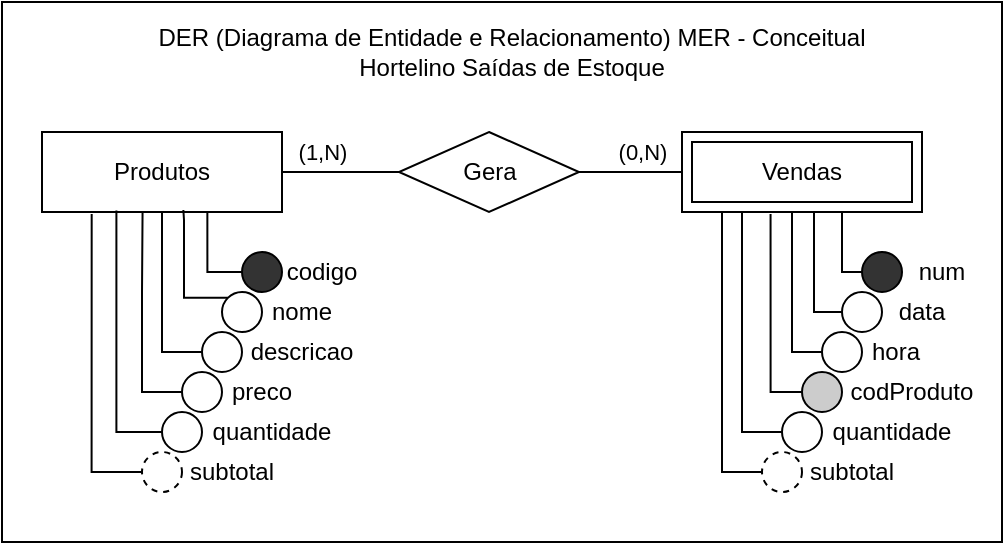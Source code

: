 <mxfile version="13.7.4" type="device"><diagram id="v44lsR_Y1aNb5DeJMWYT" name="Page-1"><mxGraphModel dx="868" dy="401" grid="1" gridSize="10" guides="1" tooltips="1" connect="1" arrows="1" fold="1" page="1" pageScale="1" pageWidth="827" pageHeight="1169" math="0" shadow="0"><root><mxCell id="0"/><mxCell id="1" parent="0"/><mxCell id="qXpaneN3kRDseFLkuvS8-3" value="" style="rounded=0;whiteSpace=wrap;html=1;" parent="1" vertex="1"><mxGeometry x="170" y="45" width="500" height="270" as="geometry"/></mxCell><mxCell id="MELTgjsOjtVRk6DPltyp-1" value="Produtos" style="rounded=0;whiteSpace=wrap;html=1;" parent="1" vertex="1"><mxGeometry x="190" y="110" width="120" height="40" as="geometry"/></mxCell><mxCell id="MELTgjsOjtVRk6DPltyp-2" value="" style="rounded=0;whiteSpace=wrap;html=1;" parent="1" vertex="1"><mxGeometry x="510" y="110" width="120" height="40" as="geometry"/></mxCell><mxCell id="MELTgjsOjtVRk6DPltyp-4" value="(0,N)" style="rounded=0;orthogonalLoop=1;jettySize=auto;html=1;exitX=1;exitY=0.5;exitDx=0;exitDy=0;entryX=0;entryY=0.5;entryDx=0;entryDy=0;endArrow=none;endFill=0;" parent="1" source="MELTgjsOjtVRk6DPltyp-3" target="MELTgjsOjtVRk6DPltyp-2" edge="1"><mxGeometry x="0.223" y="10" relative="1" as="geometry"><mxPoint as="offset"/></mxGeometry></mxCell><mxCell id="MELTgjsOjtVRk6DPltyp-5" value="(1,N)" style="edgeStyle=orthogonalEdgeStyle;rounded=0;orthogonalLoop=1;jettySize=auto;html=1;exitX=0;exitY=0.5;exitDx=0;exitDy=0;entryX=1;entryY=0.5;entryDx=0;entryDy=0;endArrow=none;endFill=0;" parent="1" source="MELTgjsOjtVRk6DPltyp-3" target="MELTgjsOjtVRk6DPltyp-1" edge="1"><mxGeometry x="0.316" y="-10" relative="1" as="geometry"><mxPoint as="offset"/></mxGeometry></mxCell><mxCell id="MELTgjsOjtVRk6DPltyp-3" value="Gera" style="rhombus;whiteSpace=wrap;html=1;" parent="1" vertex="1"><mxGeometry x="368.5" y="110" width="90" height="40" as="geometry"/></mxCell><mxCell id="MELTgjsOjtVRk6DPltyp-17" style="edgeStyle=orthogonalEdgeStyle;rounded=0;orthogonalLoop=1;jettySize=auto;html=1;exitX=0;exitY=0.5;exitDx=0;exitDy=0;entryX=0.689;entryY=0.997;entryDx=0;entryDy=0;entryPerimeter=0;endArrow=none;endFill=0;" parent="1" source="MELTgjsOjtVRk6DPltyp-6" target="MELTgjsOjtVRk6DPltyp-1" edge="1"><mxGeometry relative="1" as="geometry"/></mxCell><mxCell id="MELTgjsOjtVRk6DPltyp-6" value="" style="ellipse;whiteSpace=wrap;html=1;aspect=fixed;fillColor=#333333;" parent="1" vertex="1"><mxGeometry x="290" y="170" width="20" height="20" as="geometry"/></mxCell><mxCell id="MELTgjsOjtVRk6DPltyp-18" style="edgeStyle=orthogonalEdgeStyle;rounded=0;orthogonalLoop=1;jettySize=auto;html=1;exitX=0;exitY=0;exitDx=0;exitDy=0;entryX=0.589;entryY=0.975;entryDx=0;entryDy=0;entryPerimeter=0;endArrow=none;endFill=0;" parent="1" source="MELTgjsOjtVRk6DPltyp-7" target="MELTgjsOjtVRk6DPltyp-1" edge="1"><mxGeometry relative="1" as="geometry"><Array as="points"><mxPoint x="261" y="193"/><mxPoint x="261" y="154"/><mxPoint x="261" y="154"/></Array></mxGeometry></mxCell><mxCell id="MELTgjsOjtVRk6DPltyp-7" value="" style="ellipse;whiteSpace=wrap;html=1;aspect=fixed;" parent="1" vertex="1"><mxGeometry x="280" y="190" width="20" height="20" as="geometry"/></mxCell><mxCell id="MELTgjsOjtVRk6DPltyp-19" style="edgeStyle=orthogonalEdgeStyle;rounded=0;orthogonalLoop=1;jettySize=auto;html=1;exitX=0;exitY=0.5;exitDx=0;exitDy=0;endArrow=none;endFill=0;" parent="1" source="MELTgjsOjtVRk6DPltyp-8" target="MELTgjsOjtVRk6DPltyp-1" edge="1"><mxGeometry relative="1" as="geometry"/></mxCell><mxCell id="MELTgjsOjtVRk6DPltyp-8" value="" style="ellipse;whiteSpace=wrap;html=1;aspect=fixed;" parent="1" vertex="1"><mxGeometry x="270" y="210" width="20" height="20" as="geometry"/></mxCell><mxCell id="MELTgjsOjtVRk6DPltyp-20" style="edgeStyle=orthogonalEdgeStyle;rounded=0;orthogonalLoop=1;jettySize=auto;html=1;exitX=0;exitY=0.5;exitDx=0;exitDy=0;entryX=0.419;entryY=0.997;entryDx=0;entryDy=0;entryPerimeter=0;endArrow=none;endFill=0;" parent="1" source="MELTgjsOjtVRk6DPltyp-9" target="MELTgjsOjtVRk6DPltyp-1" edge="1"><mxGeometry relative="1" as="geometry"><Array as="points"><mxPoint x="240" y="240"/><mxPoint x="240" y="190"/><mxPoint x="240" y="190"/></Array></mxGeometry></mxCell><mxCell id="MELTgjsOjtVRk6DPltyp-9" value="" style="ellipse;whiteSpace=wrap;html=1;aspect=fixed;" parent="1" vertex="1"><mxGeometry x="260" y="230" width="20" height="20" as="geometry"/></mxCell><mxCell id="MELTgjsOjtVRk6DPltyp-10" value="codigo" style="text;html=1;strokeColor=none;fillColor=none;align=center;verticalAlign=middle;whiteSpace=wrap;rounded=0;" parent="1" vertex="1"><mxGeometry x="310" y="170" width="40" height="20" as="geometry"/></mxCell><mxCell id="MELTgjsOjtVRk6DPltyp-11" value="nome" style="text;html=1;strokeColor=none;fillColor=none;align=center;verticalAlign=middle;whiteSpace=wrap;rounded=0;" parent="1" vertex="1"><mxGeometry x="300" y="190" width="40" height="20" as="geometry"/></mxCell><mxCell id="MELTgjsOjtVRk6DPltyp-12" value="descricao" style="text;html=1;strokeColor=none;fillColor=none;align=center;verticalAlign=middle;whiteSpace=wrap;rounded=0;" parent="1" vertex="1"><mxGeometry x="284.25" y="210" width="71.5" height="20" as="geometry"/></mxCell><mxCell id="MELTgjsOjtVRk6DPltyp-13" value="preco" style="text;html=1;strokeColor=none;fillColor=none;align=center;verticalAlign=middle;whiteSpace=wrap;rounded=0;" parent="1" vertex="1"><mxGeometry x="280" y="230" width="40" height="20" as="geometry"/></mxCell><mxCell id="MELTgjsOjtVRk6DPltyp-14" value="quantidade" style="text;html=1;strokeColor=none;fillColor=none;align=center;verticalAlign=middle;whiteSpace=wrap;rounded=0;" parent="1" vertex="1"><mxGeometry x="270" y="250" width="70" height="20" as="geometry"/></mxCell><mxCell id="MELTgjsOjtVRk6DPltyp-21" style="edgeStyle=orthogonalEdgeStyle;rounded=0;orthogonalLoop=1;jettySize=auto;html=1;exitX=0;exitY=0.5;exitDx=0;exitDy=0;entryX=0.31;entryY=0.98;entryDx=0;entryDy=0;entryPerimeter=0;endArrow=none;endFill=0;" parent="1" source="MELTgjsOjtVRk6DPltyp-16" target="MELTgjsOjtVRk6DPltyp-1" edge="1"><mxGeometry relative="1" as="geometry"/></mxCell><mxCell id="MELTgjsOjtVRk6DPltyp-16" value="" style="ellipse;whiteSpace=wrap;html=1;aspect=fixed;" parent="1" vertex="1"><mxGeometry x="250" y="250" width="20" height="20" as="geometry"/></mxCell><mxCell id="MELTgjsOjtVRk6DPltyp-32" style="edgeStyle=orthogonalEdgeStyle;rounded=0;orthogonalLoop=1;jettySize=auto;html=1;exitX=0;exitY=0.5;exitDx=0;exitDy=0;endArrow=none;endFill=0;" parent="1" source="MELTgjsOjtVRk6DPltyp-22" target="MELTgjsOjtVRk6DPltyp-2" edge="1"><mxGeometry relative="1" as="geometry"><mxPoint x="587" y="152" as="targetPoint"/><Array as="points"><mxPoint x="590" y="180"/></Array></mxGeometry></mxCell><mxCell id="MELTgjsOjtVRk6DPltyp-22" value="" style="ellipse;whiteSpace=wrap;html=1;aspect=fixed;fillColor=#333333;" parent="1" vertex="1"><mxGeometry x="600" y="170" width="20" height="20" as="geometry"/></mxCell><mxCell id="MELTgjsOjtVRk6DPltyp-33" style="edgeStyle=orthogonalEdgeStyle;rounded=0;orthogonalLoop=1;jettySize=auto;html=1;exitX=0;exitY=0.5;exitDx=0;exitDy=0;entryX=0.55;entryY=0.996;entryDx=0;entryDy=0;entryPerimeter=0;endArrow=none;endFill=0;" parent="1" source="MELTgjsOjtVRk6DPltyp-23" target="MELTgjsOjtVRk6DPltyp-2" edge="1"><mxGeometry relative="1" as="geometry"><Array as="points"><mxPoint x="576" y="200"/></Array></mxGeometry></mxCell><mxCell id="MELTgjsOjtVRk6DPltyp-23" value="" style="ellipse;whiteSpace=wrap;html=1;aspect=fixed;" parent="1" vertex="1"><mxGeometry x="590" y="190" width="20" height="20" as="geometry"/></mxCell><mxCell id="MELTgjsOjtVRk6DPltyp-34" style="edgeStyle=orthogonalEdgeStyle;rounded=0;orthogonalLoop=1;jettySize=auto;html=1;exitX=0;exitY=0.5;exitDx=0;exitDy=0;endArrow=none;endFill=0;" parent="1" source="MELTgjsOjtVRk6DPltyp-24" target="MELTgjsOjtVRk6DPltyp-2" edge="1"><mxGeometry relative="1" as="geometry"><Array as="points"><mxPoint x="565" y="220"/></Array></mxGeometry></mxCell><mxCell id="MELTgjsOjtVRk6DPltyp-24" value="" style="ellipse;whiteSpace=wrap;html=1;aspect=fixed;" parent="1" vertex="1"><mxGeometry x="580" y="210" width="20" height="20" as="geometry"/></mxCell><mxCell id="MELTgjsOjtVRk6DPltyp-35" style="edgeStyle=orthogonalEdgeStyle;rounded=0;orthogonalLoop=1;jettySize=auto;html=1;exitX=0;exitY=0.5;exitDx=0;exitDy=0;entryX=0.369;entryY=1.025;entryDx=0;entryDy=0;entryPerimeter=0;endArrow=none;endFill=0;" parent="1" source="MELTgjsOjtVRk6DPltyp-25" target="MELTgjsOjtVRk6DPltyp-2" edge="1"><mxGeometry relative="1" as="geometry"><Array as="points"><mxPoint x="554" y="240"/></Array></mxGeometry></mxCell><mxCell id="MELTgjsOjtVRk6DPltyp-25" value="" style="ellipse;whiteSpace=wrap;html=1;aspect=fixed;fillColor=#CCCCCC;" parent="1" vertex="1"><mxGeometry x="570" y="230" width="20" height="20" as="geometry"/></mxCell><mxCell id="MELTgjsOjtVRk6DPltyp-26" value="num" style="text;html=1;strokeColor=none;fillColor=none;align=center;verticalAlign=middle;whiteSpace=wrap;rounded=0;" parent="1" vertex="1"><mxGeometry x="620" y="170" width="40" height="20" as="geometry"/></mxCell><mxCell id="MELTgjsOjtVRk6DPltyp-27" value="data" style="text;html=1;strokeColor=none;fillColor=none;align=center;verticalAlign=middle;whiteSpace=wrap;rounded=0;" parent="1" vertex="1"><mxGeometry x="610" y="190" width="40" height="20" as="geometry"/></mxCell><mxCell id="MELTgjsOjtVRk6DPltyp-28" value="hora" style="text;html=1;strokeColor=none;fillColor=none;align=center;verticalAlign=middle;whiteSpace=wrap;rounded=0;" parent="1" vertex="1"><mxGeometry x="594.25" y="210" width="45.75" height="20" as="geometry"/></mxCell><mxCell id="MELTgjsOjtVRk6DPltyp-29" value="codProduto" style="text;html=1;strokeColor=none;fillColor=none;align=center;verticalAlign=middle;whiteSpace=wrap;rounded=0;" parent="1" vertex="1"><mxGeometry x="590" y="230" width="70" height="20" as="geometry"/></mxCell><mxCell id="MELTgjsOjtVRk6DPltyp-30" value="quantidade" style="text;html=1;strokeColor=none;fillColor=none;align=center;verticalAlign=middle;whiteSpace=wrap;rounded=0;" parent="1" vertex="1"><mxGeometry x="580" y="250" width="70" height="20" as="geometry"/></mxCell><mxCell id="MELTgjsOjtVRk6DPltyp-36" style="edgeStyle=orthogonalEdgeStyle;rounded=0;orthogonalLoop=1;jettySize=auto;html=1;exitX=0;exitY=0.5;exitDx=0;exitDy=0;entryX=0.25;entryY=1;entryDx=0;entryDy=0;endArrow=none;endFill=0;" parent="1" source="MELTgjsOjtVRk6DPltyp-31" target="MELTgjsOjtVRk6DPltyp-2" edge="1"><mxGeometry relative="1" as="geometry"><Array as="points"><mxPoint x="540" y="260"/></Array></mxGeometry></mxCell><mxCell id="MELTgjsOjtVRk6DPltyp-31" value="" style="ellipse;whiteSpace=wrap;html=1;aspect=fixed;" parent="1" vertex="1"><mxGeometry x="560" y="250" width="20" height="20" as="geometry"/></mxCell><mxCell id="MELTgjsOjtVRk6DPltyp-37" value="subtotal" style="text;html=1;strokeColor=none;fillColor=none;align=center;verticalAlign=middle;whiteSpace=wrap;rounded=0;" parent="1" vertex="1"><mxGeometry x="260" y="270" width="50" height="20" as="geometry"/></mxCell><mxCell id="MELTgjsOjtVRk6DPltyp-42" style="edgeStyle=orthogonalEdgeStyle;rounded=0;orthogonalLoop=1;jettySize=auto;html=1;exitX=0;exitY=0.5;exitDx=0;exitDy=0;entryX=0.207;entryY=1.025;entryDx=0;entryDy=0;entryPerimeter=0;endArrow=none;endFill=0;" parent="1" source="MELTgjsOjtVRk6DPltyp-38" target="MELTgjsOjtVRk6DPltyp-1" edge="1"><mxGeometry relative="1" as="geometry"/></mxCell><mxCell id="MELTgjsOjtVRk6DPltyp-38" value="" style="ellipse;whiteSpace=wrap;html=1;aspect=fixed;dashed=1;" parent="1" vertex="1"><mxGeometry x="240" y="270" width="20" height="20" as="geometry"/></mxCell><mxCell id="MELTgjsOjtVRk6DPltyp-39" value="subtotal" style="text;html=1;strokeColor=none;fillColor=none;align=center;verticalAlign=middle;whiteSpace=wrap;rounded=0;" parent="1" vertex="1"><mxGeometry x="570" y="270" width="50" height="20" as="geometry"/></mxCell><mxCell id="MELTgjsOjtVRk6DPltyp-41" style="edgeStyle=orthogonalEdgeStyle;rounded=0;orthogonalLoop=1;jettySize=auto;html=1;exitX=0;exitY=0.5;exitDx=0;exitDy=0;endArrow=none;endFill=0;" parent="1" source="MELTgjsOjtVRk6DPltyp-40" target="MELTgjsOjtVRk6DPltyp-2" edge="1"><mxGeometry relative="1" as="geometry"><mxPoint x="530" y="160" as="targetPoint"/><Array as="points"><mxPoint x="530" y="280"/></Array></mxGeometry></mxCell><mxCell id="MELTgjsOjtVRk6DPltyp-40" value="" style="ellipse;whiteSpace=wrap;html=1;aspect=fixed;dashed=1;" parent="1" vertex="1"><mxGeometry x="550" y="270" width="20" height="20" as="geometry"/></mxCell><mxCell id="qXpaneN3kRDseFLkuvS8-1" value="Vendas" style="rounded=0;whiteSpace=wrap;html=1;" parent="1" vertex="1"><mxGeometry x="515" y="115" width="110" height="30" as="geometry"/></mxCell><mxCell id="qXpaneN3kRDseFLkuvS8-2" value="DER (Diagrama de Entidade e Relacionamento) MER - Conceitual&lt;br&gt;Hortelino Saídas de Estoque" style="text;html=1;strokeColor=none;fillColor=none;align=center;verticalAlign=middle;whiteSpace=wrap;rounded=0;" parent="1" vertex="1"><mxGeometry x="240" y="50" width="370" height="40" as="geometry"/></mxCell></root></mxGraphModel></diagram></mxfile>
